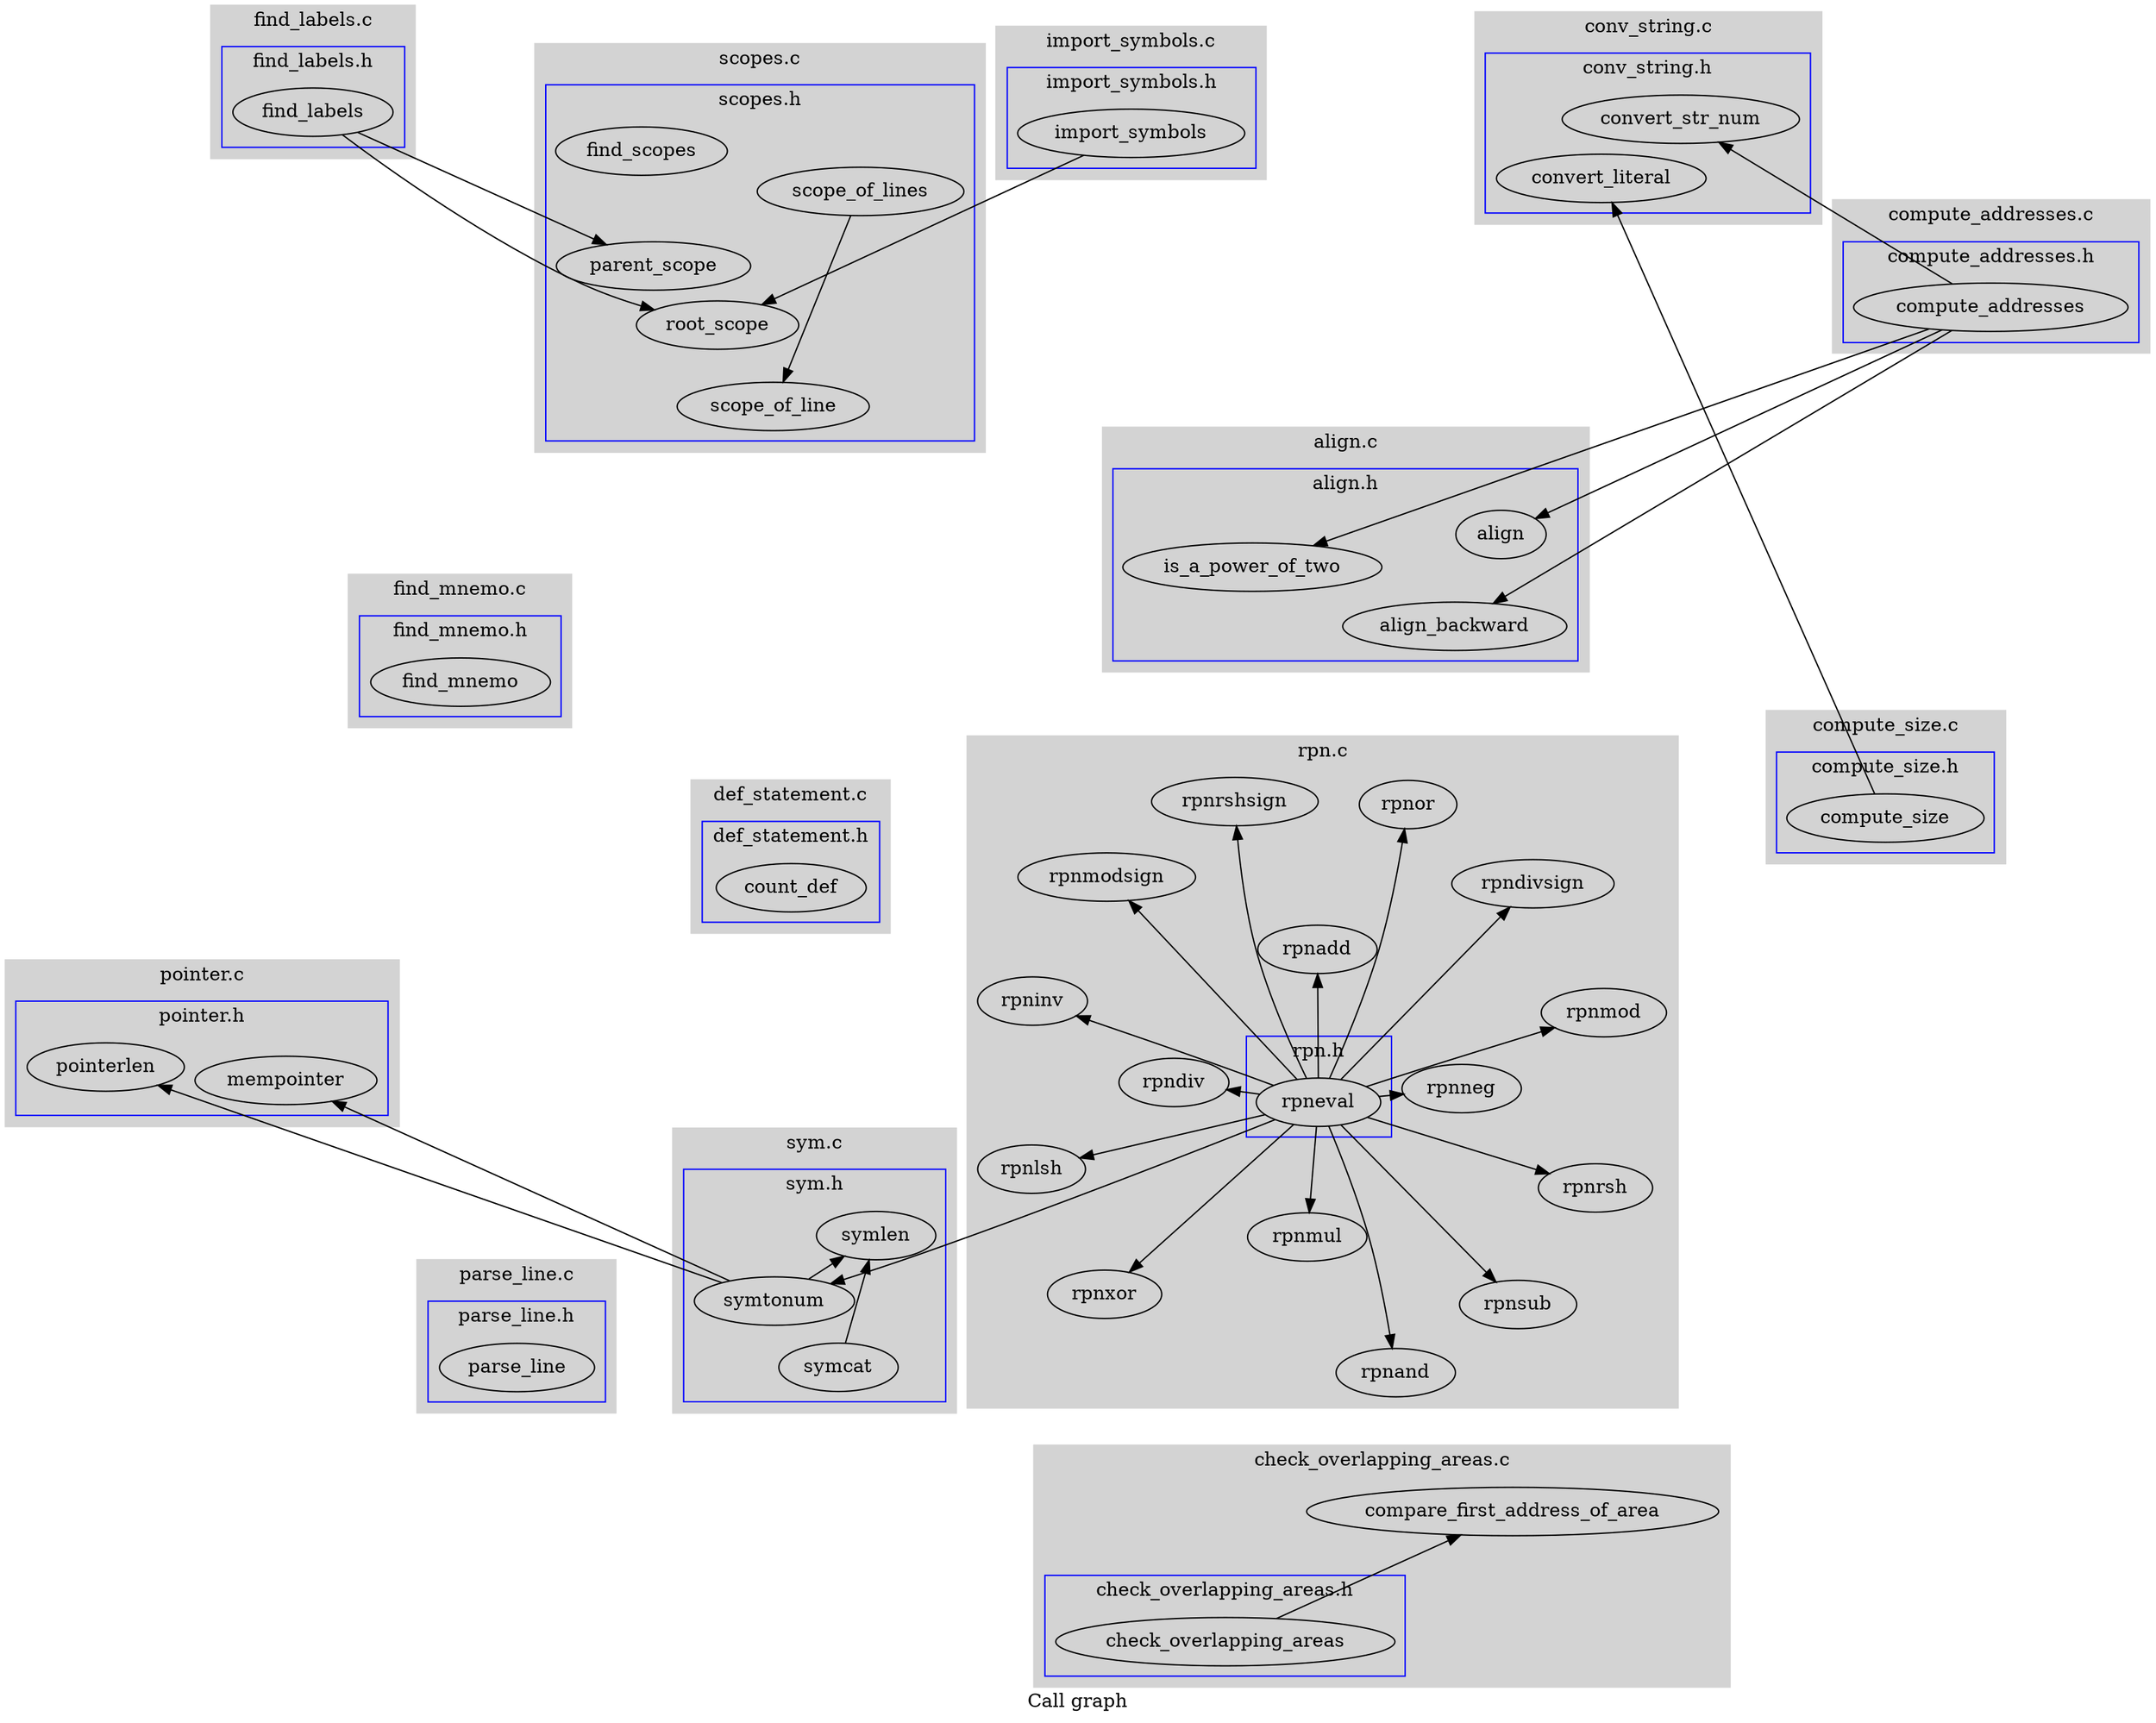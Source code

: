 digraph G {
    graph [layout=fdp rankdir=LR];
    label = "Call graph";
    //mode="sgd";
    overlap=false;
    splines=true;

    symtonum -> { pointerlen mempointer }
    rpneval -> { symtonum };
    import_symbols -> { root_scope };
    find_labels -> { root_scope parent_scope };
    compute_size -> { convert_literal };
    compute_addresses -> { convert_str_num align_backward align is_a_power_of_two };
    check_overlapping_areas -> compare_first_address_of_area ;

    //subgraph cluster_whole_assembler {
        subgraph cluster_align_c {
            style=filled;
            color=lightgrey;
            label = "align.c";
            subgraph cluster_align_h {
                style = "";
                color=blue ;
                label = "align.h";
                align             [href="../src/align.c"];
                align_backward    [href="../src/align.c"];
                is_a_power_of_two [href="../src/align.c"];
            }
        }

        subgraph cluster_check_overlapping_areas {
            style=filled;
            color=lightgrey;
            label = "check_overlapping_areas.c";
            compare_first_address_of_area [href="../src/check_overlapping_areas.c"];
            subgraph cluster_check_overlapping_areas_h {
                style = "";
                color=blue ;
                label = "check_overlapping_areas.h";
                check_overlapping_areas [href="../src/check_overlapping_areas.c"];
            }
        }

        subgraph cluster_compute_addresses_c {
            style=filled;
            color=lightgrey;
            label = "compute_addresses.c";
            subgraph cluster_compute_addresses_h {
                style = "";
                color=blue ;
                label = "compute_addresses.h";
                compute_addresses [href="../src/compute_addresses.c"];
            }
        }

        subgraph cluster_compute_size_c {
            style=filled;
            color=lightgrey;
            label = "compute_size.c";
            subgraph cluster_compute_size_h {
                style = "";
                color=blue ;
                label = "compute_size.h";
                compute_size [href="../src/compute_size.c"];
            }
        }

        subgraph cluster_conv_string_c {
            style=filled;
            color=lightgrey;
            label = "conv_string.c";
            subgraph cluster_conv_string_h {
                style = "";
                color=blue ;
                label = "conv_string.h";
                convert_literal [href="../src/conv_string.c"];
                convert_str_num [href="../src/conv_string.c"];
            }
        }

        subgraph cluster_def_statement_c {
            style=filled;
            color=lightgrey;
            label = "def_statement.c";
            subgraph cluster_def_statement_h {
                style = "";
                color=blue ;
                label = "def_statement.h";
                count_def [href="../src/def_statement.c"];
            }
        }

        subgraph cluster_find_mnemo_c {
            style=filled;
            color=lightgrey;
            label = "find_mnemo.c";
            subgraph cluster_find_mnemo_h {
                style = "";
                color=blue ;
                label = "find_mnemo.h";
                find_mnemo [href="../src/find_mnemo.c"];
            }
        }

        subgraph cluster_find_labels_c {
            style=filled;
            color=lightgrey;
            label = "find_labels.c";
            subgraph cluster_find_labels_h {
                style = "";
                color=blue ;
                label = "find_labels.h";
                find_labels [href="../src/find_labels.c"];
            }
        }

        subgraph cluster_import_symbols_c {
            style=filled;
            color=lightgrey;
            label = "import_symbols.c";
            subgraph cluster_import_symbols_h {
                style = "";
                color=blue ;
                label = "import_symbols.h";
                import_symbols [href="../src/import_symbols.c"];
            }
        }

        subgraph cluster_parse_line_c {
            style=filled;
            color=lightgrey;
            label = "parse_line.c";
            subgraph cluster_parse_line_h {
                style = "";
                color=blue ;
                label = "parse_line.h";
                parse_line [href="../src/parse_line.c"];
            }
        }

        subgraph cluster_pointer_c {
            style=filled;
            color=lightgrey;
            label = "pointer.c";
            subgraph cluster_pointer_h {
                style = "";
                color=blue ;
                label = "pointer.h";
                mempointer [href="../src/pointer.c"];
                pointerlen [href="../src/pointer.c"];
            }
        }

        subgraph cluster_rpn_c {
            style=filled;
            color=lightgrey;
            label = "rpn.c";
            rpneval -> { rpnadd rpnsub rpnmul rpndiv rpnlsh rpnrsh rpnmod
                rpnand rpnor rpnxor rpninv rpnneg rpndivsign rpnrshsign
                    rpnmodsign };
            subgraph cluster_rpn_h {
                style = "";
                color=blue ;
                label = "rpn.h";
                rpneval [href="../src/rpn.c"];
            }
        }

        subgraph cluster_scopes_c {
            style=filled;
            color=lightgrey;
            label = "scopes.c";
            scope_of_lines -> scope_of_line;
            subgraph cluster_scopes_h {
                style = "";
                color=blue ;
                label = "scopes.h";
                find_scopes    [href="../src/scopes.c"];
                parent_scope   [href="../src/scopes.c"];
                root_scope     [href="../src/scopes.c"];
                scope_of_line  [href="../src/scopes.c"];
                scope_of_lines [href="../src/scopes.c"];
            }
        }

        subgraph cluster_sym_c {
            style=filled;
            color=lightgrey;
            label = "sym.c";
            symcat -> symlen;
            symtonum -> symlen;
            subgraph cluster_sym_h {
                style = "";
                color=blue ;
                label = "sym.h";
                symcat   [href="../src/sym.c"];
                symlen   [href="../src/sym.c"];
                symtonum [href="../src/sym.c"];
            }
        }

    //}
}
